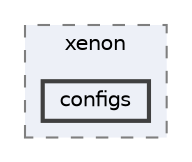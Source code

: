 digraph "xenon/includes/xenon/configs"
{
 // LATEX_PDF_SIZE
  bgcolor="transparent";
  edge [fontname=Helvetica,fontsize=10,labelfontname=Helvetica,labelfontsize=10];
  node [fontname=Helvetica,fontsize=10,shape=box,height=0.2,width=0.4];
  compound=true
  subgraph clusterdir_f73f1dd2b51362435482a6cb100d4acf {
    graph [ bgcolor="#edf0f7", pencolor="grey50", label="xenon", fontname=Helvetica,fontsize=10 style="filled,dashed", URL="dir_f73f1dd2b51362435482a6cb100d4acf.html",tooltip=""]
  dir_b1bdb159b9276ff00f35d6f0cd108261 [label="configs", fillcolor="#edf0f7", color="grey25", style="filled,bold", URL="dir_b1bdb159b9276ff00f35d6f0cd108261.html",tooltip=""];
  }
}
